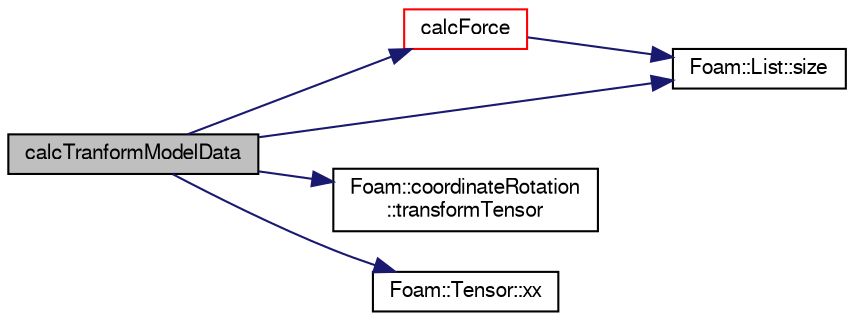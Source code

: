digraph "calcTranformModelData"
{
  bgcolor="transparent";
  edge [fontname="FreeSans",fontsize="10",labelfontname="FreeSans",labelfontsize="10"];
  node [fontname="FreeSans",fontsize="10",shape=record];
  rankdir="LR";
  Node6 [label="calcTranformModelData",height=0.2,width=0.4,color="black", fillcolor="grey75", style="filled", fontcolor="black"];
  Node6 -> Node7 [color="midnightblue",fontsize="10",style="solid",fontname="FreeSans"];
  Node7 [label="calcForce",height=0.2,width=0.4,color="red",URL="$a21906.html#a4b9d4acc9e037d8309fa6632b88fd61b",tooltip="Calculate the porosity force. "];
  Node7 -> Node8 [color="midnightblue",fontsize="10",style="solid",fontname="FreeSans"];
  Node8 [label="Foam::List::size",height=0.2,width=0.4,color="black",URL="$a25694.html#a8a5f6fa29bd4b500caf186f60245b384",tooltip="Override size to be inconsistent with allocated storage. "];
  Node6 -> Node8 [color="midnightblue",fontsize="10",style="solid",fontname="FreeSans"];
  Node6 -> Node18 [color="midnightblue",fontsize="10",style="solid",fontname="FreeSans"];
  Node18 [label="Foam::coordinateRotation\l::transformTensor",height=0.2,width=0.4,color="black",URL="$a24994.html#a7f67781a5ed866ba374975c88f9e7962",tooltip="Transform tensor field using transformation tensorField. "];
  Node6 -> Node19 [color="midnightblue",fontsize="10",style="solid",fontname="FreeSans"];
  Node19 [label="Foam::Tensor::xx",height=0.2,width=0.4,color="black",URL="$a27634.html#a1b97c7c1ed81b4fb23da8dcb71a8cd2a"];
}
